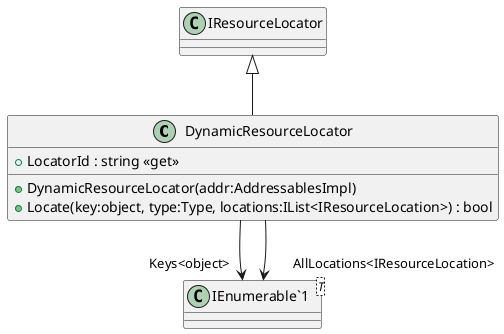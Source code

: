 @startuml
class DynamicResourceLocator {
    + LocatorId : string <<get>>
    + DynamicResourceLocator(addr:AddressablesImpl)
    + Locate(key:object, type:Type, locations:IList<IResourceLocation>) : bool
}
class "IEnumerable`1"<T> {
}
IResourceLocator <|-- DynamicResourceLocator
DynamicResourceLocator --> "Keys<object>" "IEnumerable`1"
DynamicResourceLocator --> "AllLocations<IResourceLocation>" "IEnumerable`1"
@enduml
